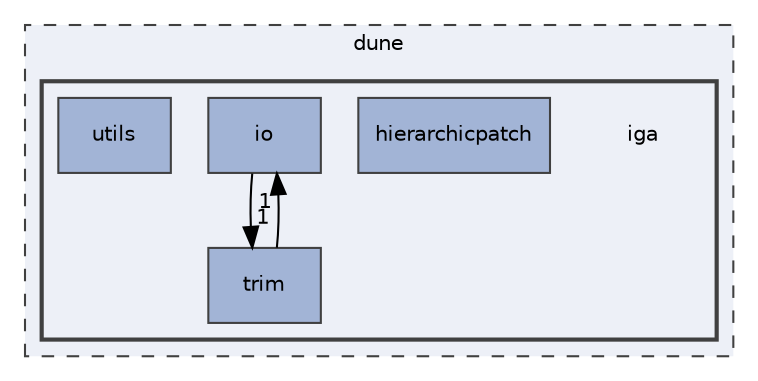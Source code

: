 digraph "iga"
{
 // LATEX_PDF_SIZE
  edge [fontname="Helvetica",fontsize="10",labelfontname="Helvetica",labelfontsize="10"];
  node [fontname="Helvetica",fontsize="10",shape=record];
  compound=true
  subgraph clusterdir_5e69be5995c9f5d42bf491ae6f29600e {
    graph [ bgcolor="#edf0f7", pencolor="grey25", style="filled,dashed,", label="dune", fontname="Helvetica", fontsize="10", URL="dir_5e69be5995c9f5d42bf491ae6f29600e.html"]
  subgraph clusterdir_d2a3c23294a1b1015b1b8e8721ddded8 {
    graph [ bgcolor="#edf0f7", pencolor="grey25", style="filled,bold,", label="", fontname="Helvetica", fontsize="10", URL="dir_d2a3c23294a1b1015b1b8e8721ddded8.html"]
    dir_d2a3c23294a1b1015b1b8e8721ddded8 [shape=plaintext, label="iga"];
  dir_12fc9e68aad46ae2d80ba50ef1c96d76 [shape=box, label="hierarchicpatch", style="filled,", fillcolor="#a2b4d6", color="grey25", URL="dir_12fc9e68aad46ae2d80ba50ef1c96d76.html"];
  dir_c3ccff8517fbe337b2b8ad503c3a1590 [shape=box, label="io", style="filled,", fillcolor="#a2b4d6", color="grey25", URL="dir_c3ccff8517fbe337b2b8ad503c3a1590.html"];
  dir_3a8a27db37838cd238997301ec88b300 [shape=box, label="trim", style="filled,", fillcolor="#a2b4d6", color="grey25", URL="dir_3a8a27db37838cd238997301ec88b300.html"];
  dir_054fedf05f142c88b967e78541d2ed3d [shape=box, label="utils", style="filled,", fillcolor="#a2b4d6", color="grey25", URL="dir_054fedf05f142c88b967e78541d2ed3d.html"];
  }
  }
  dir_c3ccff8517fbe337b2b8ad503c3a1590->dir_3a8a27db37838cd238997301ec88b300 [headlabel="1", labeldistance=1.5 headhref="dir_000008_000011.html"];
  dir_3a8a27db37838cd238997301ec88b300->dir_c3ccff8517fbe337b2b8ad503c3a1590 [headlabel="1", labeldistance=1.5 headhref="dir_000011_000008.html"];
}
